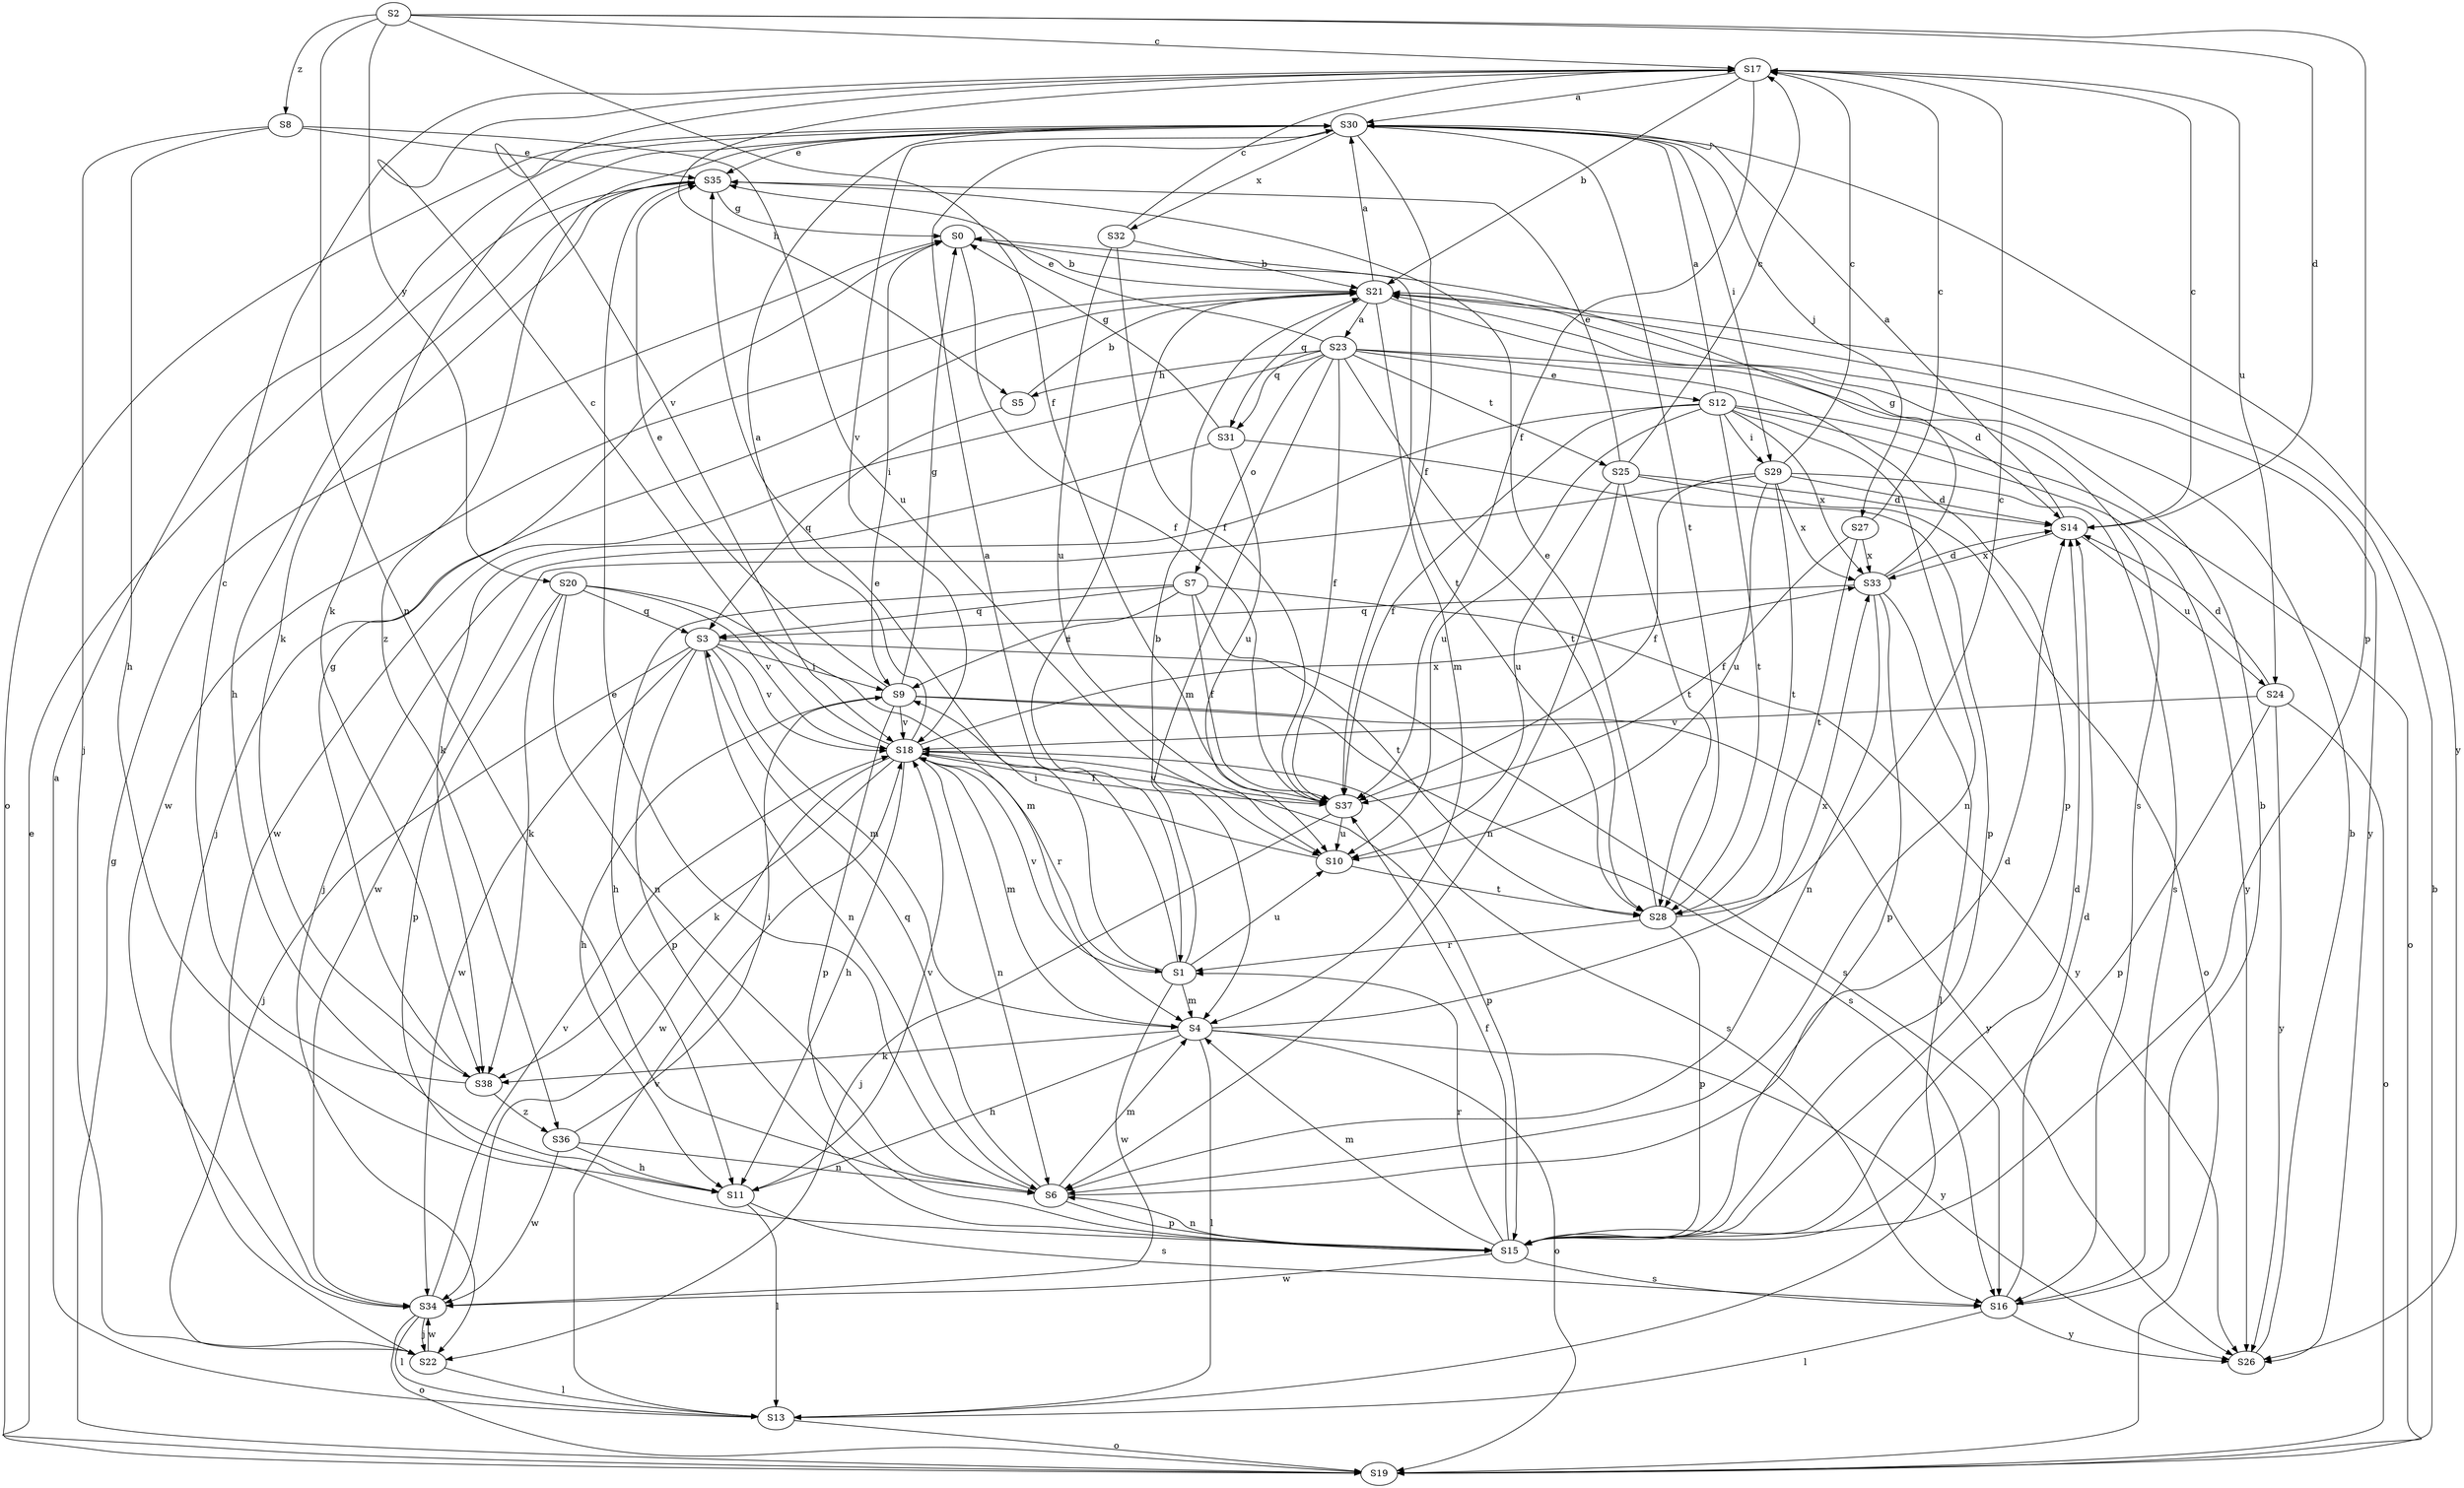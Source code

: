 strict digraph  {
S2;
S23;
S30;
S21;
S17;
S14;
S12;
S35;
S37;
S0;
S5;
S11;
S29;
S9;
S27;
S22;
S38;
S13;
S4;
S6;
S7;
S19;
S15;
S31;
S3;
S1;
S16;
S25;
S28;
S24;
S10;
S18;
S34;
S32;
S33;
S20;
S26;
S8;
S36;
S2 -> S17  [label=c];
S2 -> S14  [label=d];
S2 -> S37  [label=f];
S2 -> S6  [label=n];
S2 -> S15  [label=p];
S2 -> S20  [label=y];
S2 -> S8  [label=z];
S23 -> S14  [label=d];
S23 -> S12  [label=e];
S23 -> S35  [label=e];
S23 -> S37  [label=f];
S23 -> S5  [label=h];
S23 -> S4  [label=m];
S23 -> S7  [label=o];
S23 -> S15  [label=p];
S23 -> S31  [label=q];
S23 -> S25  [label=t];
S23 -> S28  [label=t];
S23 -> S34  [label=w];
S30 -> S35  [label=e];
S30 -> S37  [label=f];
S30 -> S29  [label=i];
S30 -> S27  [label=j];
S30 -> S38  [label=k];
S30 -> S19  [label=o];
S30 -> S28  [label=t];
S30 -> S18  [label=v];
S30 -> S32  [label=x];
S30 -> S26  [label=y];
S30 -> S36  [label=z];
S21 -> S23  [label=a];
S21 -> S30  [label=a];
S21 -> S22  [label=j];
S21 -> S4  [label=m];
S21 -> S31  [label=q];
S21 -> S1  [label=r];
S21 -> S16  [label=s];
S21 -> S34  [label=w];
S21 -> S26  [label=y];
S17 -> S30  [label=a];
S17 -> S21  [label=b];
S17 -> S37  [label=f];
S17 -> S5  [label=h];
S17 -> S24  [label=u];
S17 -> S18  [label=v];
S14 -> S30  [label=a];
S14 -> S17  [label=c];
S14 -> S24  [label=u];
S14 -> S33  [label=x];
S12 -> S30  [label=a];
S12 -> S37  [label=f];
S12 -> S29  [label=i];
S12 -> S22  [label=j];
S12 -> S6  [label=n];
S12 -> S19  [label=o];
S12 -> S28  [label=t];
S12 -> S10  [label=u];
S12 -> S33  [label=x];
S12 -> S26  [label=y];
S35 -> S0  [label=g];
S35 -> S11  [label=h];
S35 -> S38  [label=k];
S37 -> S22  [label=j];
S37 -> S10  [label=u];
S37 -> S18  [label=v];
S0 -> S21  [label=b];
S0 -> S37  [label=f];
S0 -> S9  [label=i];
S0 -> S28  [label=t];
S5 -> S21  [label=b];
S5 -> S3  [label=q];
S11 -> S13  [label=l];
S11 -> S16  [label=s];
S11 -> S18  [label=v];
S29 -> S17  [label=c];
S29 -> S14  [label=d];
S29 -> S37  [label=f];
S29 -> S16  [label=s];
S29 -> S28  [label=t];
S29 -> S10  [label=u];
S29 -> S34  [label=w];
S29 -> S33  [label=x];
S9 -> S35  [label=e];
S9 -> S0  [label=g];
S9 -> S11  [label=h];
S9 -> S15  [label=p];
S9 -> S16  [label=s];
S9 -> S18  [label=v];
S9 -> S26  [label=y];
S27 -> S17  [label=c];
S27 -> S37  [label=f];
S27 -> S28  [label=t];
S27 -> S33  [label=x];
S22 -> S13  [label=l];
S22 -> S34  [label=w];
S38 -> S17  [label=c];
S38 -> S0  [label=g];
S38 -> S36  [label=z];
S13 -> S30  [label=a];
S13 -> S19  [label=o];
S13 -> S18  [label=v];
S4 -> S11  [label=h];
S4 -> S38  [label=k];
S4 -> S13  [label=l];
S4 -> S19  [label=o];
S4 -> S33  [label=x];
S4 -> S26  [label=y];
S6 -> S14  [label=d];
S6 -> S35  [label=e];
S6 -> S4  [label=m];
S6 -> S15  [label=p];
S6 -> S3  [label=q];
S7 -> S37  [label=f];
S7 -> S11  [label=h];
S7 -> S9  [label=i];
S7 -> S3  [label=q];
S7 -> S28  [label=t];
S7 -> S26  [label=y];
S19 -> S21  [label=b];
S19 -> S35  [label=e];
S19 -> S0  [label=g];
S15 -> S14  [label=d];
S15 -> S37  [label=f];
S15 -> S4  [label=m];
S15 -> S6  [label=n];
S15 -> S1  [label=r];
S15 -> S16  [label=s];
S15 -> S34  [label=w];
S31 -> S0  [label=g];
S31 -> S38  [label=k];
S31 -> S15  [label=p];
S31 -> S10  [label=u];
S3 -> S9  [label=i];
S3 -> S22  [label=j];
S3 -> S4  [label=m];
S3 -> S6  [label=n];
S3 -> S15  [label=p];
S3 -> S16  [label=s];
S3 -> S18  [label=v];
S3 -> S34  [label=w];
S1 -> S30  [label=a];
S1 -> S21  [label=b];
S1 -> S35  [label=e];
S1 -> S4  [label=m];
S1 -> S10  [label=u];
S1 -> S18  [label=v];
S1 -> S34  [label=w];
S16 -> S21  [label=b];
S16 -> S14  [label=d];
S16 -> S13  [label=l];
S16 -> S26  [label=y];
S25 -> S17  [label=c];
S25 -> S14  [label=d];
S25 -> S35  [label=e];
S25 -> S6  [label=n];
S25 -> S19  [label=o];
S25 -> S28  [label=t];
S25 -> S10  [label=u];
S28 -> S17  [label=c];
S28 -> S35  [label=e];
S28 -> S15  [label=p];
S28 -> S1  [label=r];
S24 -> S14  [label=d];
S24 -> S19  [label=o];
S24 -> S15  [label=p];
S24 -> S18  [label=v];
S24 -> S26  [label=y];
S10 -> S9  [label=i];
S10 -> S28  [label=t];
S18 -> S30  [label=a];
S18 -> S17  [label=c];
S18 -> S37  [label=f];
S18 -> S11  [label=h];
S18 -> S38  [label=k];
S18 -> S4  [label=m];
S18 -> S6  [label=n];
S18 -> S15  [label=p];
S18 -> S1  [label=r];
S18 -> S16  [label=s];
S18 -> S34  [label=w];
S18 -> S33  [label=x];
S34 -> S22  [label=j];
S34 -> S13  [label=l];
S34 -> S19  [label=o];
S34 -> S18  [label=v];
S32 -> S21  [label=b];
S32 -> S17  [label=c];
S32 -> S37  [label=f];
S32 -> S10  [label=u];
S33 -> S14  [label=d];
S33 -> S0  [label=g];
S33 -> S13  [label=l];
S33 -> S6  [label=n];
S33 -> S15  [label=p];
S33 -> S3  [label=q];
S20 -> S38  [label=k];
S20 -> S4  [label=m];
S20 -> S6  [label=n];
S20 -> S15  [label=p];
S20 -> S3  [label=q];
S20 -> S18  [label=v];
S26 -> S21  [label=b];
S8 -> S35  [label=e];
S8 -> S11  [label=h];
S8 -> S22  [label=j];
S8 -> S10  [label=u];
S36 -> S11  [label=h];
S36 -> S9  [label=i];
S36 -> S6  [label=n];
S36 -> S34  [label=w];
}
